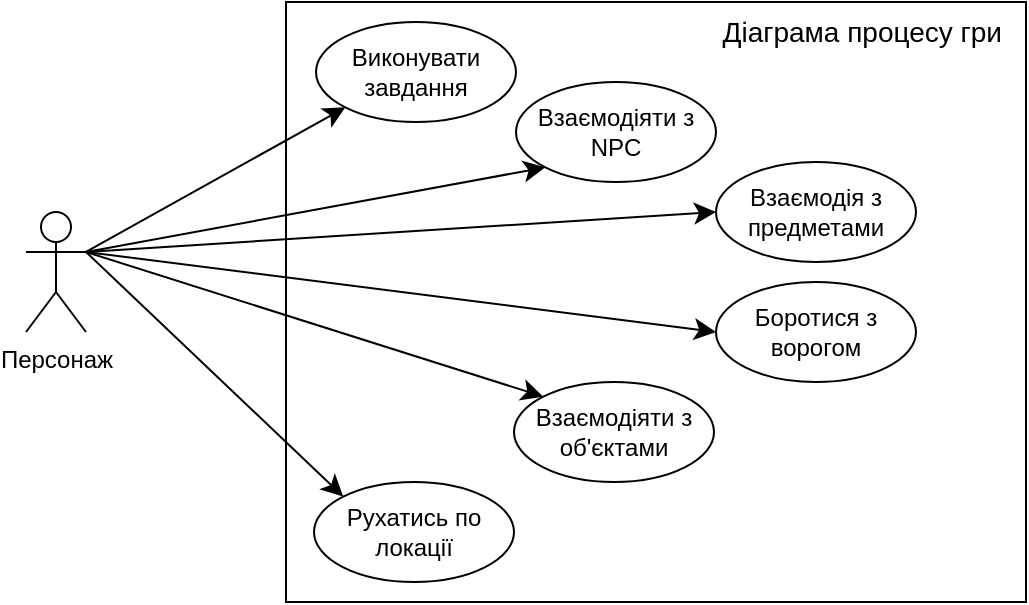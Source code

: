 <mxfile version="24.0.4" type="device">
  <diagram name="Страница — 1" id="B7Ktf5HLPwnWE0uYaocz">
    <mxGraphModel dx="989" dy="611" grid="1" gridSize="10" guides="1" tooltips="1" connect="1" arrows="1" fold="1" page="1" pageScale="1" pageWidth="827" pageHeight="1169" math="0" shadow="0">
      <root>
        <mxCell id="0" />
        <mxCell id="1" parent="0" />
        <mxCell id="PVdqRwKxy9ZipDuxqzYq-1" value="" style="rounded=0;whiteSpace=wrap;html=1;labelBackgroundColor=none;" vertex="1" parent="1">
          <mxGeometry x="280" y="90" width="370" height="300" as="geometry" />
        </mxCell>
        <mxCell id="8HZEjxp5eznqxF1BuwY9-30" value="Ді&lt;span style=&quot;background-color: initial;&quot;&gt;аграма процесу гри&lt;/span&gt;" style="text;html=1;align=right;verticalAlign=middle;whiteSpace=wrap;rounded=0;fontSize=14;labelBackgroundColor=none;" parent="1" vertex="1">
          <mxGeometry x="480" y="90" width="160" height="30" as="geometry" />
        </mxCell>
        <mxCell id="PVdqRwKxy9ZipDuxqzYq-12" style="edgeStyle=none;curved=1;rounded=0;orthogonalLoop=1;jettySize=auto;html=1;exitX=1;exitY=0.333;exitDx=0;exitDy=0;exitPerimeter=0;entryX=0;entryY=1;entryDx=0;entryDy=0;fontSize=12;startSize=8;endSize=8;labelBackgroundColor=none;fontColor=default;" edge="1" parent="1" source="PVdqRwKxy9ZipDuxqzYq-2" target="PVdqRwKxy9ZipDuxqzYq-3">
          <mxGeometry relative="1" as="geometry" />
        </mxCell>
        <mxCell id="PVdqRwKxy9ZipDuxqzYq-13" style="edgeStyle=none;curved=1;rounded=0;orthogonalLoop=1;jettySize=auto;html=1;exitX=1;exitY=0.333;exitDx=0;exitDy=0;exitPerimeter=0;entryX=0;entryY=1;entryDx=0;entryDy=0;fontSize=12;startSize=8;endSize=8;labelBackgroundColor=none;fontColor=default;" edge="1" parent="1" source="PVdqRwKxy9ZipDuxqzYq-2" target="PVdqRwKxy9ZipDuxqzYq-4">
          <mxGeometry relative="1" as="geometry" />
        </mxCell>
        <mxCell id="PVdqRwKxy9ZipDuxqzYq-14" style="edgeStyle=none;curved=1;rounded=0;orthogonalLoop=1;jettySize=auto;html=1;exitX=1;exitY=0.333;exitDx=0;exitDy=0;exitPerimeter=0;entryX=0;entryY=0.5;entryDx=0;entryDy=0;fontSize=12;startSize=8;endSize=8;labelBackgroundColor=none;fontColor=default;" edge="1" parent="1" source="PVdqRwKxy9ZipDuxqzYq-2" target="PVdqRwKxy9ZipDuxqzYq-5">
          <mxGeometry relative="1" as="geometry" />
        </mxCell>
        <mxCell id="PVdqRwKxy9ZipDuxqzYq-15" style="edgeStyle=none;curved=1;rounded=0;orthogonalLoop=1;jettySize=auto;html=1;exitX=1;exitY=0.333;exitDx=0;exitDy=0;exitPerimeter=0;entryX=0;entryY=0.5;entryDx=0;entryDy=0;fontSize=12;startSize=8;endSize=8;labelBackgroundColor=none;fontColor=default;" edge="1" parent="1" source="PVdqRwKxy9ZipDuxqzYq-2" target="PVdqRwKxy9ZipDuxqzYq-6">
          <mxGeometry relative="1" as="geometry" />
        </mxCell>
        <mxCell id="PVdqRwKxy9ZipDuxqzYq-16" style="edgeStyle=none;curved=1;rounded=0;orthogonalLoop=1;jettySize=auto;html=1;exitX=1;exitY=0.333;exitDx=0;exitDy=0;exitPerimeter=0;entryX=0;entryY=0;entryDx=0;entryDy=0;fontSize=12;startSize=8;endSize=8;labelBackgroundColor=none;fontColor=default;" edge="1" parent="1" source="PVdqRwKxy9ZipDuxqzYq-2" target="PVdqRwKxy9ZipDuxqzYq-7">
          <mxGeometry relative="1" as="geometry" />
        </mxCell>
        <mxCell id="PVdqRwKxy9ZipDuxqzYq-17" style="edgeStyle=none;curved=1;rounded=0;orthogonalLoop=1;jettySize=auto;html=1;exitX=1;exitY=0.333;exitDx=0;exitDy=0;exitPerimeter=0;entryX=0;entryY=0;entryDx=0;entryDy=0;fontSize=12;startSize=8;endSize=8;labelBackgroundColor=none;fontColor=default;" edge="1" parent="1" source="PVdqRwKxy9ZipDuxqzYq-2" target="PVdqRwKxy9ZipDuxqzYq-8">
          <mxGeometry relative="1" as="geometry" />
        </mxCell>
        <mxCell id="PVdqRwKxy9ZipDuxqzYq-2" value="Персонаж&lt;div&gt;&lt;br&gt;&lt;/div&gt;" style="shape=umlActor;verticalLabelPosition=bottom;verticalAlign=top;html=1;outlineConnect=0;labelBackgroundColor=none;" vertex="1" parent="1">
          <mxGeometry x="150" y="195" width="30" height="60" as="geometry" />
        </mxCell>
        <mxCell id="PVdqRwKxy9ZipDuxqzYq-3" value="Виконувати завдання" style="ellipse;whiteSpace=wrap;html=1;labelBackgroundColor=none;" vertex="1" parent="1">
          <mxGeometry x="295" y="100" width="100" height="50" as="geometry" />
        </mxCell>
        <mxCell id="PVdqRwKxy9ZipDuxqzYq-4" value="Взаємодіяти з NPC" style="ellipse;whiteSpace=wrap;html=1;labelBackgroundColor=none;" vertex="1" parent="1">
          <mxGeometry x="395" y="130" width="100" height="50" as="geometry" />
        </mxCell>
        <mxCell id="PVdqRwKxy9ZipDuxqzYq-5" value="Взаємодія з предметами" style="ellipse;whiteSpace=wrap;html=1;labelBackgroundColor=none;" vertex="1" parent="1">
          <mxGeometry x="495" y="170" width="100" height="50" as="geometry" />
        </mxCell>
        <mxCell id="PVdqRwKxy9ZipDuxqzYq-6" value="Боротися з ворогом" style="ellipse;whiteSpace=wrap;html=1;labelBackgroundColor=none;" vertex="1" parent="1">
          <mxGeometry x="495" y="230" width="100" height="50" as="geometry" />
        </mxCell>
        <mxCell id="PVdqRwKxy9ZipDuxqzYq-7" value="Взаємодіяти з об&#39;єктами" style="ellipse;whiteSpace=wrap;html=1;labelBackgroundColor=none;" vertex="1" parent="1">
          <mxGeometry x="394" y="280" width="100" height="50" as="geometry" />
        </mxCell>
        <mxCell id="PVdqRwKxy9ZipDuxqzYq-8" value="Рухатись по локації" style="ellipse;whiteSpace=wrap;html=1;labelBackgroundColor=none;" vertex="1" parent="1">
          <mxGeometry x="294" y="330" width="100" height="50" as="geometry" />
        </mxCell>
      </root>
    </mxGraphModel>
  </diagram>
</mxfile>
